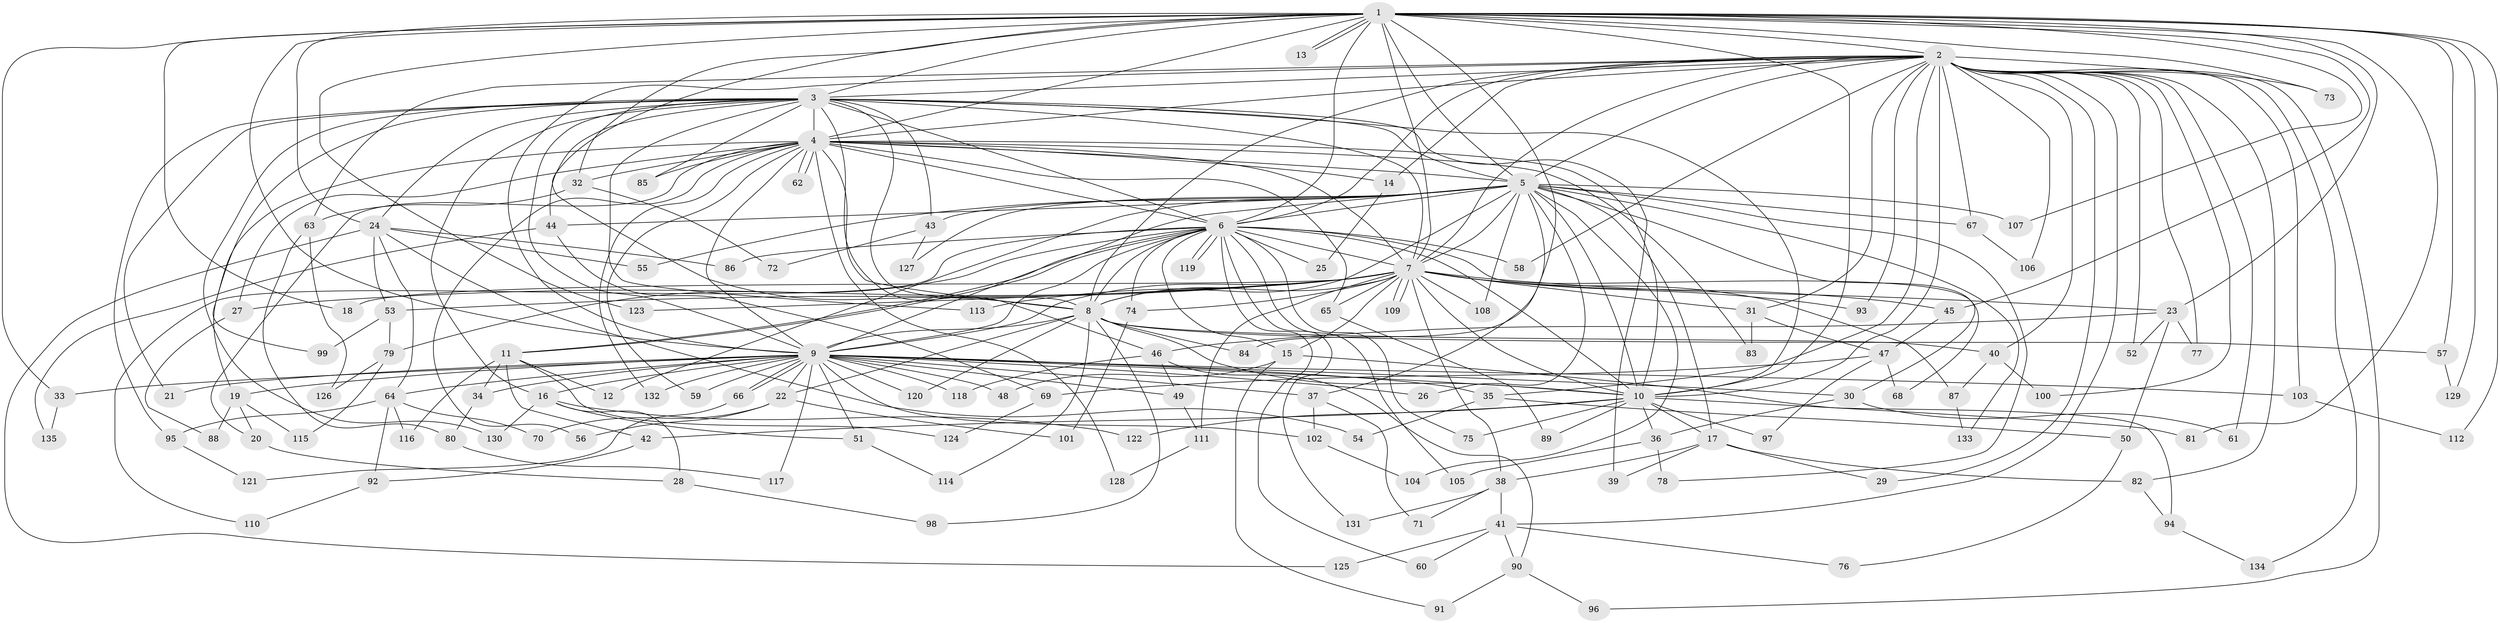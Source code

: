 // Generated by graph-tools (version 1.1) at 2025/25/03/09/25 03:25:42]
// undirected, 135 vertices, 295 edges
graph export_dot {
graph [start="1"]
  node [color=gray90,style=filled];
  1;
  2;
  3;
  4;
  5;
  6;
  7;
  8;
  9;
  10;
  11;
  12;
  13;
  14;
  15;
  16;
  17;
  18;
  19;
  20;
  21;
  22;
  23;
  24;
  25;
  26;
  27;
  28;
  29;
  30;
  31;
  32;
  33;
  34;
  35;
  36;
  37;
  38;
  39;
  40;
  41;
  42;
  43;
  44;
  45;
  46;
  47;
  48;
  49;
  50;
  51;
  52;
  53;
  54;
  55;
  56;
  57;
  58;
  59;
  60;
  61;
  62;
  63;
  64;
  65;
  66;
  67;
  68;
  69;
  70;
  71;
  72;
  73;
  74;
  75;
  76;
  77;
  78;
  79;
  80;
  81;
  82;
  83;
  84;
  85;
  86;
  87;
  88;
  89;
  90;
  91;
  92;
  93;
  94;
  95;
  96;
  97;
  98;
  99;
  100;
  101;
  102;
  103;
  104;
  105;
  106;
  107;
  108;
  109;
  110;
  111;
  112;
  113;
  114;
  115;
  116;
  117;
  118;
  119;
  120;
  121;
  122;
  123;
  124;
  125;
  126;
  127;
  128;
  129;
  130;
  131;
  132;
  133;
  134;
  135;
  1 -- 2;
  1 -- 3;
  1 -- 4;
  1 -- 5;
  1 -- 6;
  1 -- 7;
  1 -- 8;
  1 -- 9;
  1 -- 10;
  1 -- 13;
  1 -- 13;
  1 -- 18;
  1 -- 23;
  1 -- 24;
  1 -- 32;
  1 -- 33;
  1 -- 45;
  1 -- 57;
  1 -- 73;
  1 -- 81;
  1 -- 84;
  1 -- 107;
  1 -- 112;
  1 -- 123;
  1 -- 129;
  2 -- 3;
  2 -- 4;
  2 -- 5;
  2 -- 6;
  2 -- 7;
  2 -- 8;
  2 -- 9;
  2 -- 10;
  2 -- 14;
  2 -- 29;
  2 -- 31;
  2 -- 35;
  2 -- 40;
  2 -- 41;
  2 -- 52;
  2 -- 58;
  2 -- 61;
  2 -- 63;
  2 -- 67;
  2 -- 73;
  2 -- 77;
  2 -- 82;
  2 -- 93;
  2 -- 96;
  2 -- 100;
  2 -- 103;
  2 -- 106;
  2 -- 134;
  3 -- 4;
  3 -- 5;
  3 -- 6;
  3 -- 7;
  3 -- 8;
  3 -- 9;
  3 -- 10;
  3 -- 16;
  3 -- 21;
  3 -- 24;
  3 -- 39;
  3 -- 43;
  3 -- 44;
  3 -- 46;
  3 -- 85;
  3 -- 95;
  3 -- 99;
  3 -- 113;
  3 -- 130;
  4 -- 5;
  4 -- 6;
  4 -- 7;
  4 -- 8;
  4 -- 9;
  4 -- 10;
  4 -- 14;
  4 -- 19;
  4 -- 20;
  4 -- 27;
  4 -- 32;
  4 -- 56;
  4 -- 59;
  4 -- 62;
  4 -- 62;
  4 -- 65;
  4 -- 83;
  4 -- 85;
  4 -- 128;
  4 -- 132;
  5 -- 6;
  5 -- 7;
  5 -- 8;
  5 -- 9;
  5 -- 10;
  5 -- 12;
  5 -- 17;
  5 -- 26;
  5 -- 30;
  5 -- 37;
  5 -- 43;
  5 -- 44;
  5 -- 55;
  5 -- 67;
  5 -- 78;
  5 -- 104;
  5 -- 107;
  5 -- 108;
  5 -- 127;
  5 -- 133;
  6 -- 7;
  6 -- 8;
  6 -- 9;
  6 -- 10;
  6 -- 11;
  6 -- 11;
  6 -- 15;
  6 -- 25;
  6 -- 58;
  6 -- 60;
  6 -- 68;
  6 -- 74;
  6 -- 75;
  6 -- 79;
  6 -- 86;
  6 -- 105;
  6 -- 110;
  6 -- 119;
  6 -- 119;
  6 -- 131;
  7 -- 8;
  7 -- 9;
  7 -- 10;
  7 -- 15;
  7 -- 18;
  7 -- 23;
  7 -- 27;
  7 -- 31;
  7 -- 38;
  7 -- 45;
  7 -- 53;
  7 -- 65;
  7 -- 74;
  7 -- 87;
  7 -- 93;
  7 -- 108;
  7 -- 109;
  7 -- 109;
  7 -- 111;
  7 -- 113;
  7 -- 123;
  8 -- 9;
  8 -- 10;
  8 -- 22;
  8 -- 40;
  8 -- 57;
  8 -- 84;
  8 -- 98;
  8 -- 114;
  8 -- 120;
  9 -- 10;
  9 -- 16;
  9 -- 19;
  9 -- 21;
  9 -- 22;
  9 -- 26;
  9 -- 30;
  9 -- 33;
  9 -- 34;
  9 -- 35;
  9 -- 37;
  9 -- 48;
  9 -- 49;
  9 -- 51;
  9 -- 59;
  9 -- 64;
  9 -- 66;
  9 -- 66;
  9 -- 102;
  9 -- 103;
  9 -- 117;
  9 -- 118;
  9 -- 120;
  9 -- 132;
  10 -- 17;
  10 -- 36;
  10 -- 42;
  10 -- 75;
  10 -- 81;
  10 -- 89;
  10 -- 97;
  10 -- 122;
  11 -- 12;
  11 -- 34;
  11 -- 42;
  11 -- 116;
  11 -- 124;
  14 -- 25;
  15 -- 48;
  15 -- 91;
  15 -- 94;
  16 -- 28;
  16 -- 51;
  16 -- 122;
  16 -- 130;
  17 -- 29;
  17 -- 38;
  17 -- 39;
  17 -- 82;
  19 -- 20;
  19 -- 88;
  19 -- 115;
  20 -- 28;
  22 -- 56;
  22 -- 70;
  22 -- 101;
  23 -- 46;
  23 -- 50;
  23 -- 52;
  23 -- 77;
  24 -- 53;
  24 -- 54;
  24 -- 55;
  24 -- 64;
  24 -- 86;
  24 -- 125;
  27 -- 88;
  28 -- 98;
  30 -- 36;
  30 -- 61;
  31 -- 47;
  31 -- 83;
  32 -- 63;
  32 -- 72;
  33 -- 135;
  34 -- 80;
  35 -- 50;
  35 -- 54;
  36 -- 78;
  36 -- 105;
  37 -- 71;
  37 -- 102;
  38 -- 41;
  38 -- 71;
  38 -- 131;
  40 -- 87;
  40 -- 100;
  41 -- 60;
  41 -- 76;
  41 -- 90;
  41 -- 125;
  42 -- 92;
  43 -- 72;
  43 -- 127;
  44 -- 69;
  44 -- 135;
  45 -- 47;
  46 -- 49;
  46 -- 90;
  46 -- 118;
  47 -- 68;
  47 -- 69;
  47 -- 97;
  49 -- 111;
  50 -- 76;
  51 -- 114;
  53 -- 79;
  53 -- 99;
  57 -- 129;
  63 -- 80;
  63 -- 126;
  64 -- 70;
  64 -- 92;
  64 -- 95;
  64 -- 116;
  65 -- 89;
  66 -- 121;
  67 -- 106;
  69 -- 124;
  74 -- 101;
  79 -- 115;
  79 -- 126;
  80 -- 117;
  82 -- 94;
  87 -- 133;
  90 -- 91;
  90 -- 96;
  92 -- 110;
  94 -- 134;
  95 -- 121;
  102 -- 104;
  103 -- 112;
  111 -- 128;
}
